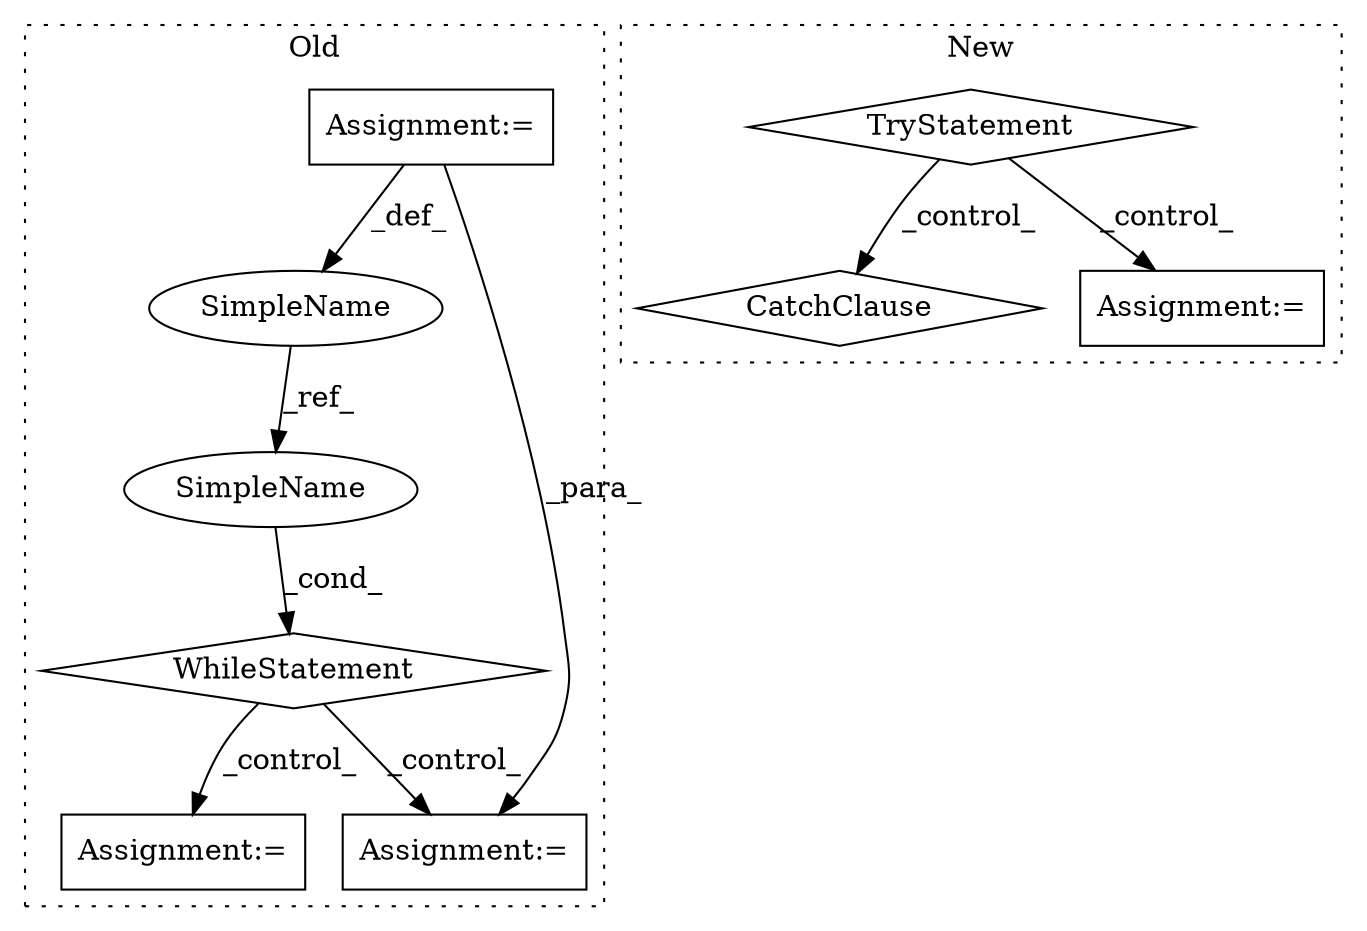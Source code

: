 digraph G {
subgraph cluster0 {
1 [label="WhileStatement" a="61" s="512,528" l="7,2" shape="diamond"];
4 [label="Assignment:=" a="7" s="726" l="1" shape="box"];
5 [label="SimpleName" a="42" s="494" l="9" shape="ellipse"];
6 [label="Assignment:=" a="7" s="503" l="1" shape="box"];
8 [label="Assignment:=" a="7" s="839" l="3" shape="box"];
9 [label="SimpleName" a="42" s="519" l="9" shape="ellipse"];
label = "Old";
style="dotted";
}
subgraph cluster1 {
2 [label="TryStatement" a="54" s="547" l="4" shape="diamond"];
3 [label="CatchClause" a="12" s="786,816" l="11,2" shape="diamond"];
7 [label="Assignment:=" a="7" s="698" l="2" shape="box"];
label = "New";
style="dotted";
}
1 -> 4 [label="_control_"];
1 -> 8 [label="_control_"];
2 -> 3 [label="_control_"];
2 -> 7 [label="_control_"];
5 -> 9 [label="_ref_"];
6 -> 8 [label="_para_"];
6 -> 5 [label="_def_"];
9 -> 1 [label="_cond_"];
}